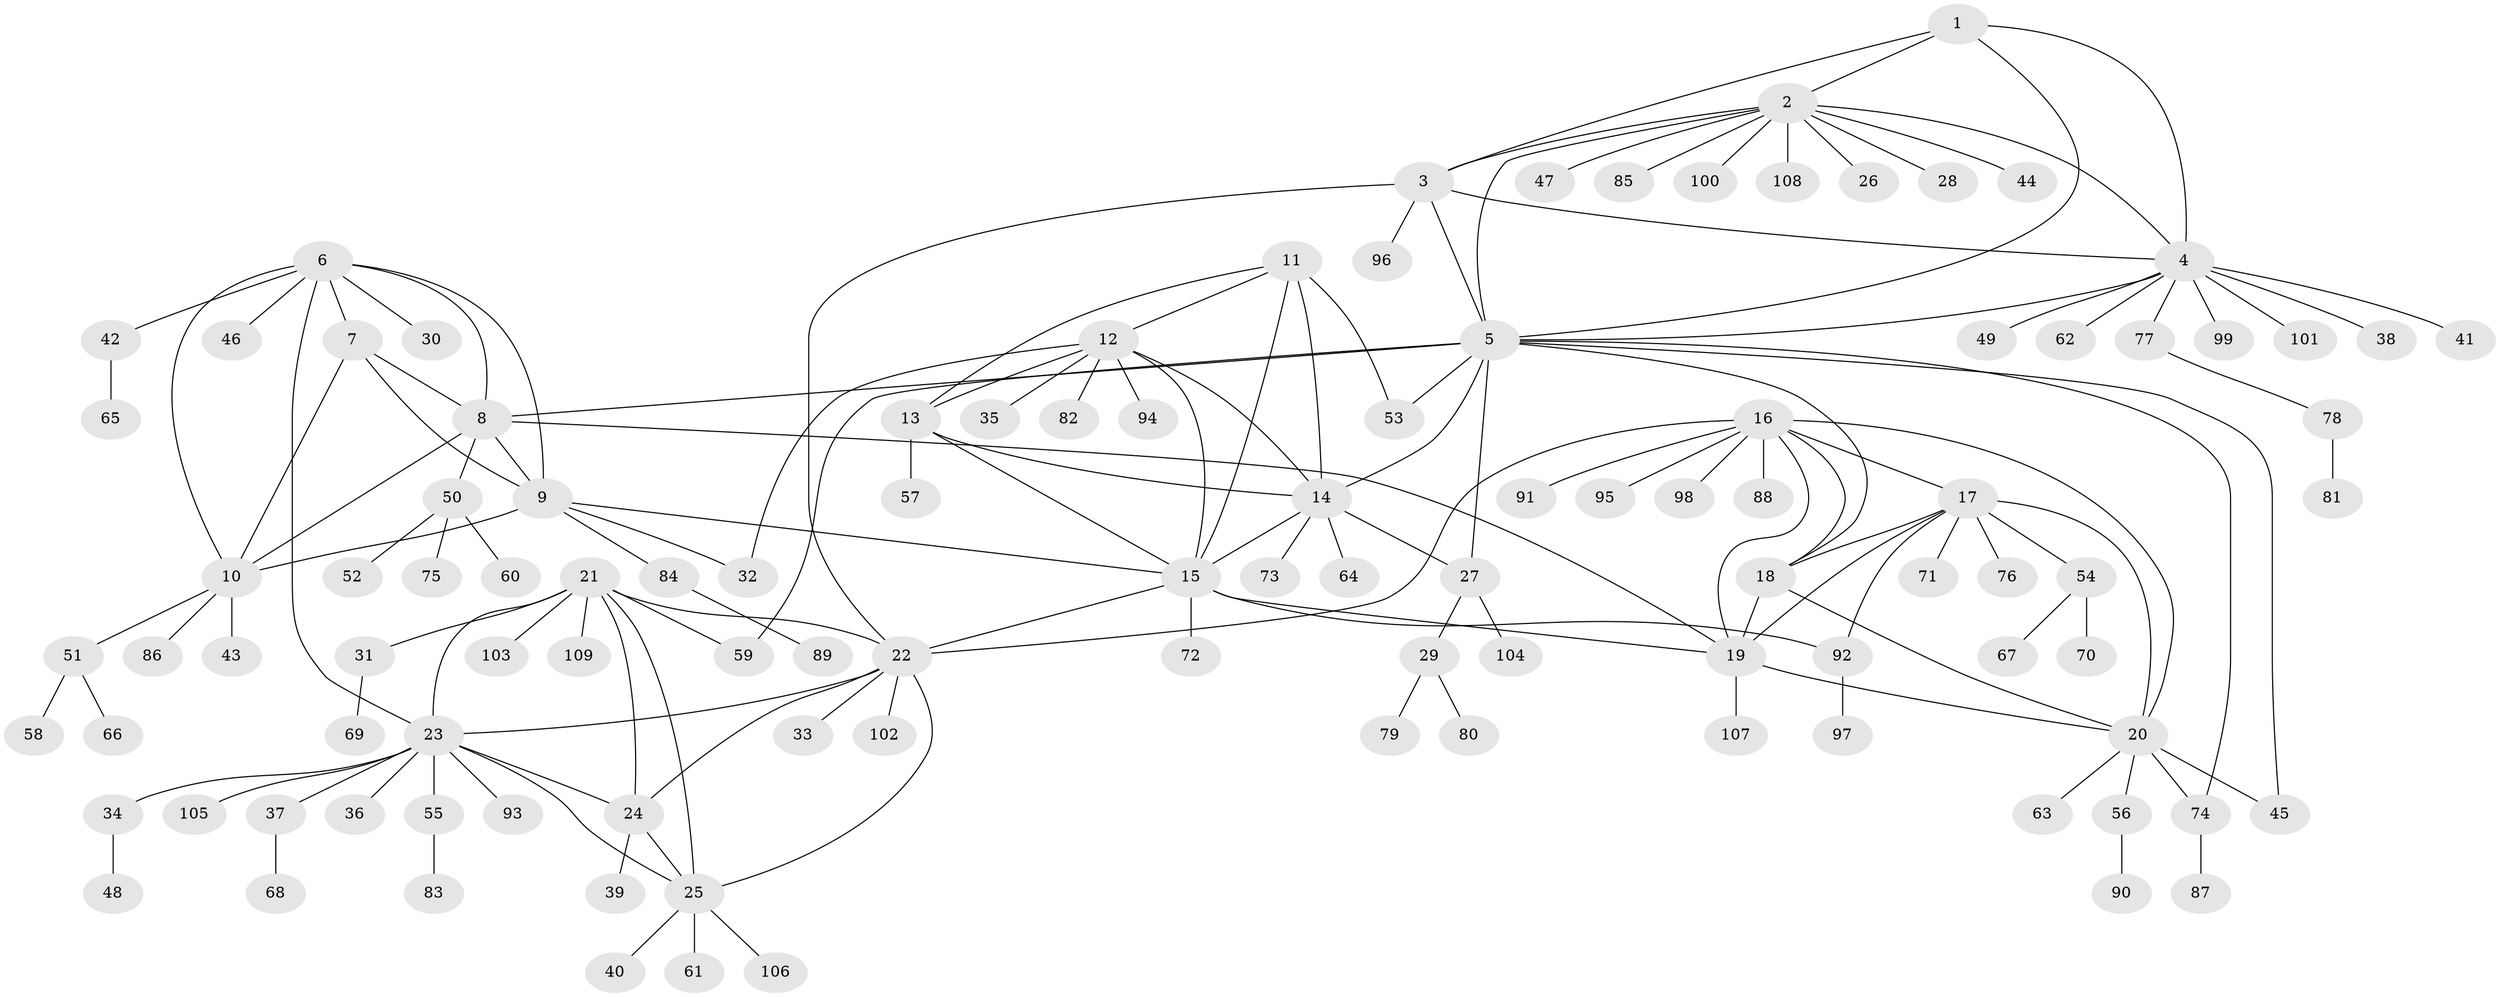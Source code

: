 // coarse degree distribution, {4: 0.11363636363636363, 5: 0.11363636363636363, 11: 0.022727272727272728, 8: 0.045454545454545456, 3: 0.06818181818181818, 7: 0.045454545454545456, 6: 0.11363636363636363, 2: 0.18181818181818182, 1: 0.29545454545454547}
// Generated by graph-tools (version 1.1) at 2025/52/03/04/25 22:52:38]
// undirected, 109 vertices, 151 edges
graph export_dot {
  node [color=gray90,style=filled];
  1;
  2;
  3;
  4;
  5;
  6;
  7;
  8;
  9;
  10;
  11;
  12;
  13;
  14;
  15;
  16;
  17;
  18;
  19;
  20;
  21;
  22;
  23;
  24;
  25;
  26;
  27;
  28;
  29;
  30;
  31;
  32;
  33;
  34;
  35;
  36;
  37;
  38;
  39;
  40;
  41;
  42;
  43;
  44;
  45;
  46;
  47;
  48;
  49;
  50;
  51;
  52;
  53;
  54;
  55;
  56;
  57;
  58;
  59;
  60;
  61;
  62;
  63;
  64;
  65;
  66;
  67;
  68;
  69;
  70;
  71;
  72;
  73;
  74;
  75;
  76;
  77;
  78;
  79;
  80;
  81;
  82;
  83;
  84;
  85;
  86;
  87;
  88;
  89;
  90;
  91;
  92;
  93;
  94;
  95;
  96;
  97;
  98;
  99;
  100;
  101;
  102;
  103;
  104;
  105;
  106;
  107;
  108;
  109;
  1 -- 2;
  1 -- 3;
  1 -- 4;
  1 -- 5;
  2 -- 3;
  2 -- 4;
  2 -- 5;
  2 -- 26;
  2 -- 28;
  2 -- 44;
  2 -- 47;
  2 -- 85;
  2 -- 100;
  2 -- 108;
  3 -- 4;
  3 -- 5;
  3 -- 22;
  3 -- 96;
  4 -- 5;
  4 -- 38;
  4 -- 41;
  4 -- 49;
  4 -- 62;
  4 -- 77;
  4 -- 99;
  4 -- 101;
  5 -- 8;
  5 -- 14;
  5 -- 18;
  5 -- 27;
  5 -- 45;
  5 -- 53;
  5 -- 59;
  5 -- 74;
  6 -- 7;
  6 -- 8;
  6 -- 9;
  6 -- 10;
  6 -- 23;
  6 -- 30;
  6 -- 42;
  6 -- 46;
  7 -- 8;
  7 -- 9;
  7 -- 10;
  8 -- 9;
  8 -- 10;
  8 -- 19;
  8 -- 50;
  9 -- 10;
  9 -- 15;
  9 -- 32;
  9 -- 84;
  10 -- 43;
  10 -- 51;
  10 -- 86;
  11 -- 12;
  11 -- 13;
  11 -- 14;
  11 -- 15;
  11 -- 53;
  12 -- 13;
  12 -- 14;
  12 -- 15;
  12 -- 32;
  12 -- 35;
  12 -- 82;
  12 -- 94;
  13 -- 14;
  13 -- 15;
  13 -- 57;
  14 -- 15;
  14 -- 27;
  14 -- 64;
  14 -- 73;
  15 -- 19;
  15 -- 22;
  15 -- 72;
  15 -- 92;
  16 -- 17;
  16 -- 18;
  16 -- 19;
  16 -- 20;
  16 -- 22;
  16 -- 88;
  16 -- 91;
  16 -- 95;
  16 -- 98;
  17 -- 18;
  17 -- 19;
  17 -- 20;
  17 -- 54;
  17 -- 71;
  17 -- 76;
  17 -- 92;
  18 -- 19;
  18 -- 20;
  19 -- 20;
  19 -- 107;
  20 -- 45;
  20 -- 56;
  20 -- 63;
  20 -- 74;
  21 -- 22;
  21 -- 23;
  21 -- 24;
  21 -- 25;
  21 -- 31;
  21 -- 59;
  21 -- 103;
  21 -- 109;
  22 -- 23;
  22 -- 24;
  22 -- 25;
  22 -- 33;
  22 -- 102;
  23 -- 24;
  23 -- 25;
  23 -- 34;
  23 -- 36;
  23 -- 37;
  23 -- 55;
  23 -- 93;
  23 -- 105;
  24 -- 25;
  24 -- 39;
  25 -- 40;
  25 -- 61;
  25 -- 106;
  27 -- 29;
  27 -- 104;
  29 -- 79;
  29 -- 80;
  31 -- 69;
  34 -- 48;
  37 -- 68;
  42 -- 65;
  50 -- 52;
  50 -- 60;
  50 -- 75;
  51 -- 58;
  51 -- 66;
  54 -- 67;
  54 -- 70;
  55 -- 83;
  56 -- 90;
  74 -- 87;
  77 -- 78;
  78 -- 81;
  84 -- 89;
  92 -- 97;
}
